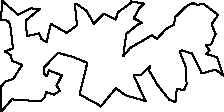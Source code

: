 unitsize(0.001cm);
// 20978.5
draw((1357,1905)--(1327,1893));
draw((1327,1893)--(1362,1526));
draw((1362,1526)--(1183,1391));
draw((1183,1391)--(901,1552));
draw((901,1552)--(826,1226));
draw((826,1226)--(737,1285));
draw((737,1285)--(693,1383));
draw((693,1383)--(482,1337));
draw((482,1337)--(457,1607));
draw((457,1607)--(705,1812));
draw((705,1812)--(554,1825));
draw((554,1825)--(323,1714));
draw((323,1714)--(43,1957));
draw((43,1957)--(22,1617));
draw((22,1617)--(138,1610));
draw((138,1610)--(185,1542));
draw((185,1542)--(234,1118));
draw((234,1118)--(86,1065));
draw((86,1065)--(192,1004));
draw((192,1004)--(219,898));
draw((219,898)--(396,828));
draw((396,828)--(242,584));
draw((242,584)--(99,536));
draw((99,536)--(40,462));
draw((40,462)--(14,454));
draw((14,454)--(29,6));
draw((29,6)--(213,220));
draw((213,220)--(721,186));
draw((721,186)--(805,272));
draw((805,272)--(812,351));
draw((812,351)--(913,317));
draw((913,317)--(960,303));
draw((960,303)--(1058,372));
draw((1058,372)--(1031,428));
draw((1031,428)--(1000,457));
draw((1000,457)--(1097,643));
draw((1097,643)--(868,731));
draw((868,731)--(834,629));
draw((834,629)--(781,671));
draw((781,671)--(779,777));
draw((779,777)--(1027,1041));
draw((1027,1041)--(1307,964));
draw((1307,964)--(1544,863));
draw((1544,863)--(1410,307));
draw((1410,307)--(1774,107));
draw((1774,107)--(1779,90));
draw((1779,90)--(1868,197));
draw((1868,197)--(2049,417));
draw((2049,417)--(2221,291));
draw((2221,291)--(2576,189));
draw((2576,189)--(2361,640));
draw((2361,640)--(2499,658));
draw((2499,658)--(2650,802));
draw((2650,802)--(2636,727));
draw((2636,727)--(2781,478));
draw((2781,478)--(2990,214));
draw((2990,214)--(3099,173));
draw((3099,173)--(3124,408));
draw((3124,408)--(3249,378));
draw((3249,378)--(3297,491));
draw((3297,491)--(3278,799));
draw((3278,799)--(3174,1064));
draw((3174,1064)--(3213,1085));
draw((3213,1085)--(3394,1028));
draw((3394,1028)--(3564,676));
draw((3564,676)--(3806,746));
draw((3806,746)--(3939,640));
draw((3939,640)--(3835,963));
draw((3835,963)--(3646,1018));
draw((3646,1018)--(3704,1082));
draw((3704,1082)--(3635,1174));
draw((3635,1174)--(3729,1188));
draw((3729,1188)--(3808,1375));
draw((3808,1375)--(3736,1542));
draw((3736,1542)--(3853,1712));
draw((3853,1712)--(3586,1909));
draw((3586,1909)--(3499,1885));
draw((3499,1885)--(3409,1917));
draw((3409,1917)--(3314,1881));
draw((3314,1881)--(3092,1668));
draw((3092,1668)--(3078,1541));
draw((3078,1541)--(2933,1459));
draw((2933,1459)--(2773,1286));
draw((2773,1286)--(2687,1353));
draw((2687,1353)--(2302,1127));
draw((2302,1127)--(2178,978));
draw((2178,978)--(2232,1374));
draw((2232,1374)--(2433,1538));
draw((2433,1538)--(2513,1572));
draw((2513,1572)--(2365,1649));
draw((2365,1649)--(2469,1838));
draw((2469,1838)--(2552,1909));
draw((2552,1909)--(2312,1949));
draw((2312,1949)--(2318,1925));
draw((2318,1925)--(2082,1753));
draw((2082,1753)--(2048,1628));
draw((2048,1628)--(1838,1732));
draw((1838,1732)--(1660,1556));
draw((1660,1556)--(1533,1780));
draw((1533,1780)--(1357,1905));
